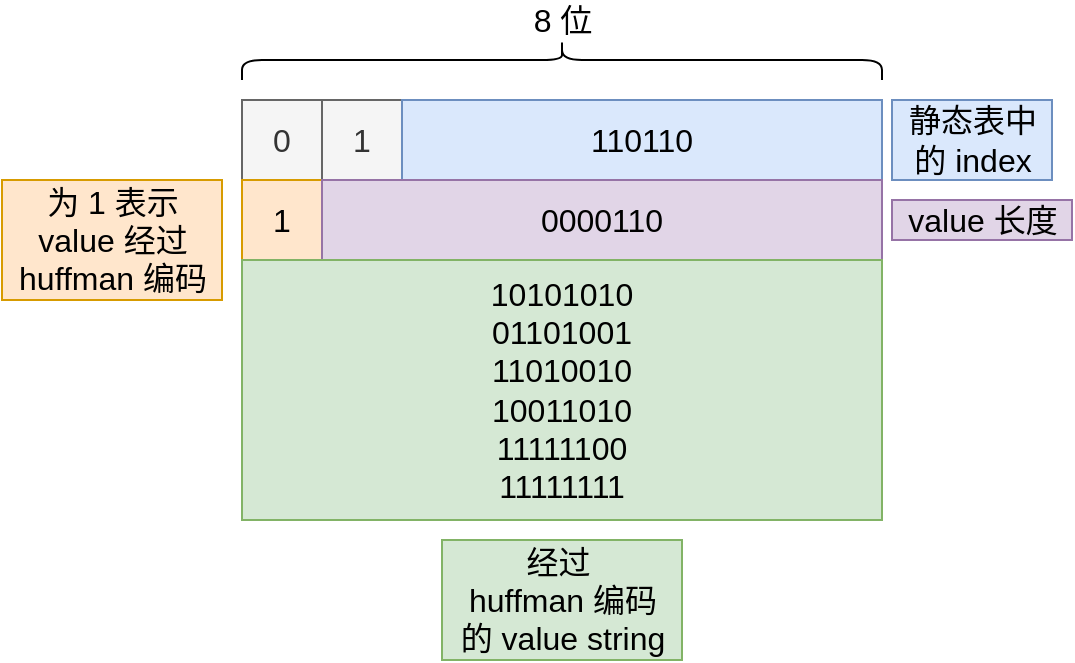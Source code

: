 <mxfile version="14.4.2" type="github">
  <diagram id="sdGDHfsCgyWf_rmMTbfO" name="第 1 页">
    <mxGraphModel dx="937" dy="541" grid="1" gridSize="10" guides="1" tooltips="1" connect="1" arrows="1" fold="1" page="1" pageScale="1" pageWidth="827" pageHeight="1169" math="0" shadow="0">
      <root>
        <mxCell id="0" />
        <mxCell id="1" parent="0" />
        <mxCell id="PGRV0jYM8v0maBaMMQ94-1" value="0" style="rounded=0;whiteSpace=wrap;html=1;fontSize=16;fillColor=#f5f5f5;strokeColor=#666666;fontColor=#333333;" vertex="1" parent="1">
          <mxGeometry x="120" y="120" width="40" height="40" as="geometry" />
        </mxCell>
        <mxCell id="PGRV0jYM8v0maBaMMQ94-2" value="1" style="rounded=0;whiteSpace=wrap;html=1;fontSize=16;fillColor=#f5f5f5;strokeColor=#666666;fontColor=#333333;" vertex="1" parent="1">
          <mxGeometry x="160" y="120" width="40" height="40" as="geometry" />
        </mxCell>
        <mxCell id="PGRV0jYM8v0maBaMMQ94-3" value="110110" style="rounded=0;whiteSpace=wrap;html=1;fontSize=16;fillColor=#dae8fc;strokeColor=#6c8ebf;" vertex="1" parent="1">
          <mxGeometry x="200" y="120" width="240" height="40" as="geometry" />
        </mxCell>
        <mxCell id="PGRV0jYM8v0maBaMMQ94-4" value="1" style="rounded=0;whiteSpace=wrap;html=1;fontSize=16;fillColor=#ffe6cc;strokeColor=#d79b00;" vertex="1" parent="1">
          <mxGeometry x="120" y="160" width="40" height="40" as="geometry" />
        </mxCell>
        <mxCell id="PGRV0jYM8v0maBaMMQ94-5" value="0000110" style="rounded=0;whiteSpace=wrap;html=1;fontSize=16;fillColor=#e1d5e7;strokeColor=#9673a6;" vertex="1" parent="1">
          <mxGeometry x="160" y="160" width="280" height="40" as="geometry" />
        </mxCell>
        <mxCell id="PGRV0jYM8v0maBaMMQ94-6" value="10101010 &lt;br&gt;01101001 &lt;br&gt;11010010 &lt;br&gt;10011010 &lt;br&gt;11111100 &lt;br&gt;11111111" style="rounded=0;whiteSpace=wrap;html=1;fontSize=16;fillColor=#d5e8d4;strokeColor=#82b366;" vertex="1" parent="1">
          <mxGeometry x="120" y="200" width="320" height="130" as="geometry" />
        </mxCell>
        <mxCell id="PGRV0jYM8v0maBaMMQ94-7" value="" style="shape=curlyBracket;whiteSpace=wrap;html=1;rounded=1;fontSize=16;rotation=90;" vertex="1" parent="1">
          <mxGeometry x="270" y="-60" width="20" height="320" as="geometry" />
        </mxCell>
        <mxCell id="PGRV0jYM8v0maBaMMQ94-9" value="8 位" style="text;html=1;align=center;verticalAlign=middle;resizable=0;points=[];autosize=1;fontSize=16;" vertex="1" parent="1">
          <mxGeometry x="260" y="70" width="40" height="20" as="geometry" />
        </mxCell>
        <mxCell id="PGRV0jYM8v0maBaMMQ94-11" value="静态表中&lt;br&gt;的 index" style="text;html=1;align=center;verticalAlign=middle;resizable=0;points=[];autosize=1;fontSize=16;fillColor=#dae8fc;strokeColor=#6c8ebf;" vertex="1" parent="1">
          <mxGeometry x="445" y="120" width="80" height="40" as="geometry" />
        </mxCell>
        <mxCell id="PGRV0jYM8v0maBaMMQ94-12" value="value 长度" style="text;html=1;align=center;verticalAlign=middle;resizable=0;points=[];autosize=1;fontSize=16;fillColor=#e1d5e7;strokeColor=#9673a6;" vertex="1" parent="1">
          <mxGeometry x="445" y="170" width="90" height="20" as="geometry" />
        </mxCell>
        <mxCell id="PGRV0jYM8v0maBaMMQ94-13" value="经过&amp;nbsp;&lt;br&gt;huffman 编码&lt;br&gt;的 value string" style="text;html=1;align=center;verticalAlign=middle;resizable=0;points=[];autosize=1;fontSize=16;fillColor=#d5e8d4;strokeColor=#82b366;" vertex="1" parent="1">
          <mxGeometry x="220" y="340" width="120" height="60" as="geometry" />
        </mxCell>
        <mxCell id="PGRV0jYM8v0maBaMMQ94-14" value="为 1 表示 &lt;br&gt;value 经过 &lt;br&gt;huffman 编码" style="text;html=1;align=center;verticalAlign=middle;resizable=0;points=[];autosize=1;fontSize=16;fillColor=#ffe6cc;strokeColor=#d79b00;" vertex="1" parent="1">
          <mxGeometry y="160" width="110" height="60" as="geometry" />
        </mxCell>
      </root>
    </mxGraphModel>
  </diagram>
</mxfile>
